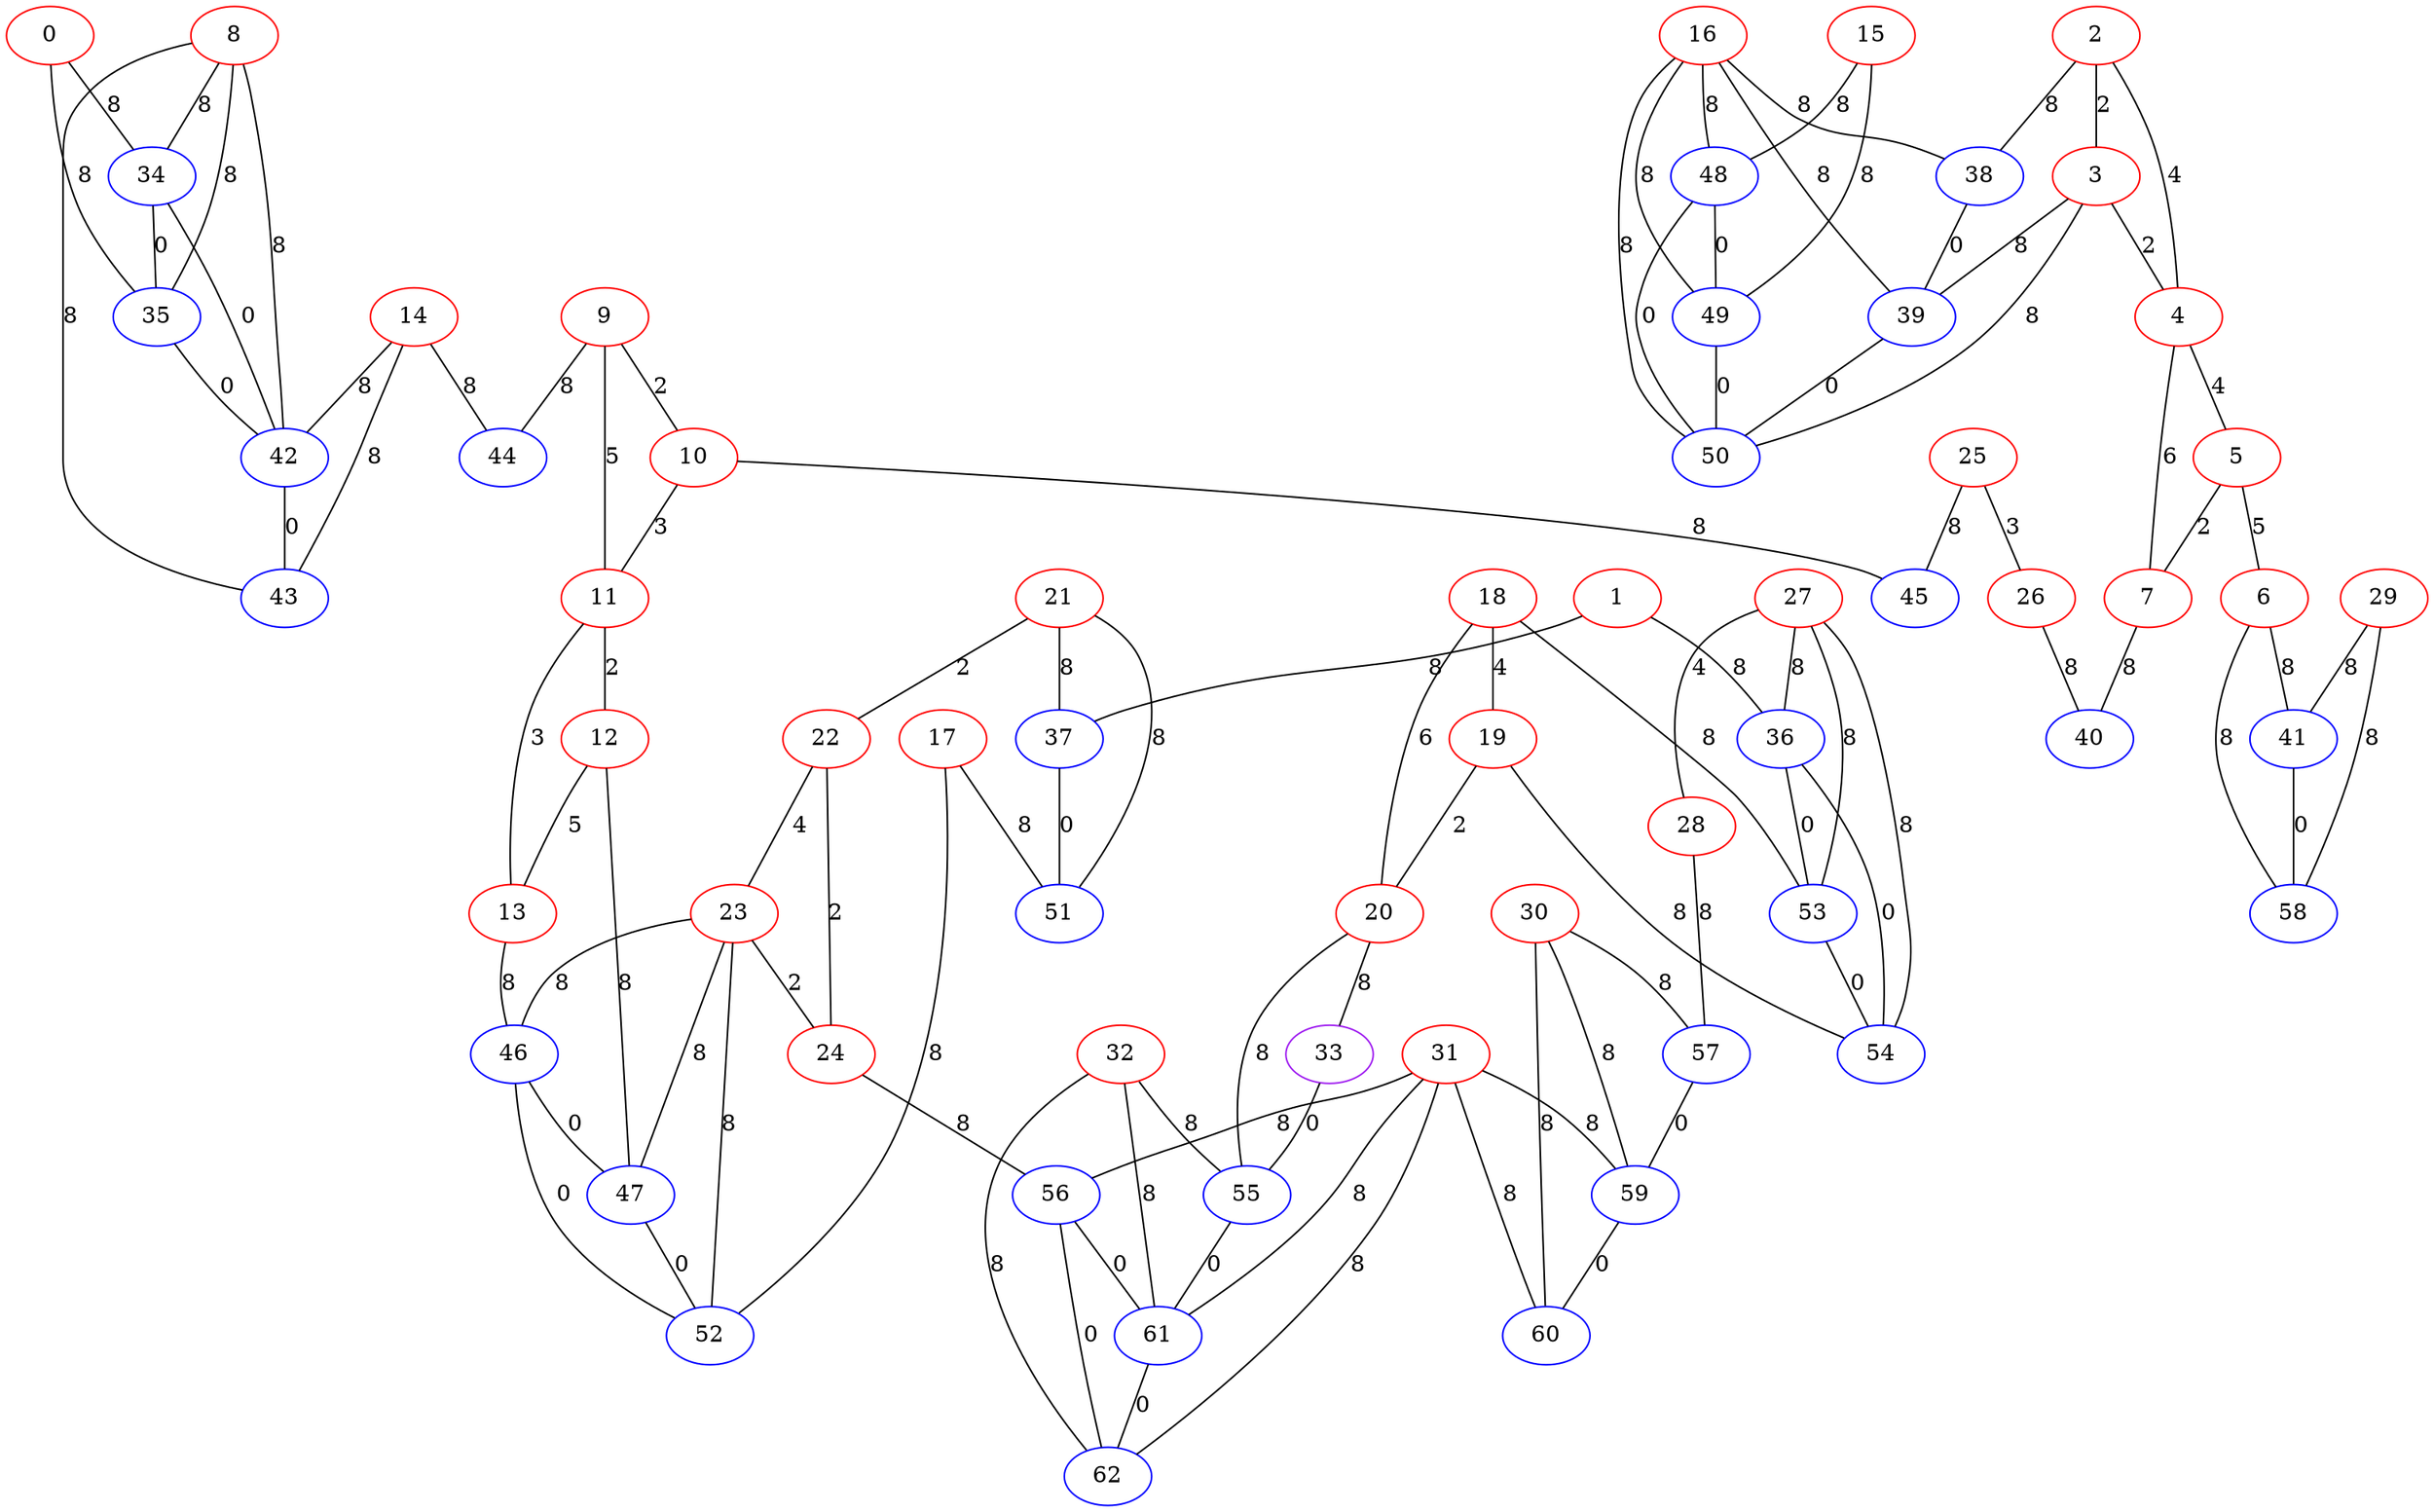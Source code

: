 graph "" {
0 [color=red, weight=1];
1 [color=red, weight=1];
2 [color=red, weight=1];
3 [color=red, weight=1];
4 [color=red, weight=1];
5 [color=red, weight=1];
6 [color=red, weight=1];
7 [color=red, weight=1];
8 [color=red, weight=1];
9 [color=red, weight=1];
10 [color=red, weight=1];
11 [color=red, weight=1];
12 [color=red, weight=1];
13 [color=red, weight=1];
14 [color=red, weight=1];
15 [color=red, weight=1];
16 [color=red, weight=1];
17 [color=red, weight=1];
18 [color=red, weight=1];
19 [color=red, weight=1];
20 [color=red, weight=1];
21 [color=red, weight=1];
22 [color=red, weight=1];
23 [color=red, weight=1];
24 [color=red, weight=1];
25 [color=red, weight=1];
26 [color=red, weight=1];
27 [color=red, weight=1];
28 [color=red, weight=1];
29 [color=red, weight=1];
30 [color=red, weight=1];
31 [color=red, weight=1];
32 [color=red, weight=1];
33 [color=purple, weight=4];
34 [color=blue, weight=3];
35 [color=blue, weight=3];
36 [color=blue, weight=3];
37 [color=blue, weight=3];
38 [color=blue, weight=3];
39 [color=blue, weight=3];
40 [color=blue, weight=3];
41 [color=blue, weight=3];
42 [color=blue, weight=3];
43 [color=blue, weight=3];
44 [color=blue, weight=3];
45 [color=blue, weight=3];
46 [color=blue, weight=3];
47 [color=blue, weight=3];
48 [color=blue, weight=3];
49 [color=blue, weight=3];
50 [color=blue, weight=3];
51 [color=blue, weight=3];
52 [color=blue, weight=3];
53 [color=blue, weight=3];
54 [color=blue, weight=3];
55 [color=blue, weight=3];
56 [color=blue, weight=3];
57 [color=blue, weight=3];
58 [color=blue, weight=3];
59 [color=blue, weight=3];
60 [color=blue, weight=3];
61 [color=blue, weight=3];
62 [color=blue, weight=3];
0 -- 34  [key=0, label=8];
0 -- 35  [key=0, label=8];
1 -- 36  [key=0, label=8];
1 -- 37  [key=0, label=8];
2 -- 3  [key=0, label=2];
2 -- 4  [key=0, label=4];
2 -- 38  [key=0, label=8];
3 -- 4  [key=0, label=2];
3 -- 50  [key=0, label=8];
3 -- 39  [key=0, label=8];
4 -- 5  [key=0, label=4];
4 -- 7  [key=0, label=6];
5 -- 6  [key=0, label=5];
5 -- 7  [key=0, label=2];
6 -- 41  [key=0, label=8];
6 -- 58  [key=0, label=8];
7 -- 40  [key=0, label=8];
8 -- 35  [key=0, label=8];
8 -- 34  [key=0, label=8];
8 -- 43  [key=0, label=8];
8 -- 42  [key=0, label=8];
9 -- 10  [key=0, label=2];
9 -- 11  [key=0, label=5];
9 -- 44  [key=0, label=8];
10 -- 11  [key=0, label=3];
10 -- 45  [key=0, label=8];
11 -- 12  [key=0, label=2];
11 -- 13  [key=0, label=3];
12 -- 13  [key=0, label=5];
12 -- 47  [key=0, label=8];
13 -- 46  [key=0, label=8];
14 -- 42  [key=0, label=8];
14 -- 43  [key=0, label=8];
14 -- 44  [key=0, label=8];
15 -- 48  [key=0, label=8];
15 -- 49  [key=0, label=8];
16 -- 48  [key=0, label=8];
16 -- 49  [key=0, label=8];
16 -- 50  [key=0, label=8];
16 -- 38  [key=0, label=8];
16 -- 39  [key=0, label=8];
17 -- 51  [key=0, label=8];
17 -- 52  [key=0, label=8];
18 -- 19  [key=0, label=4];
18 -- 20  [key=0, label=6];
18 -- 53  [key=0, label=8];
19 -- 20  [key=0, label=2];
19 -- 54  [key=0, label=8];
20 -- 33  [key=0, label=8];
20 -- 55  [key=0, label=8];
21 -- 51  [key=0, label=8];
21 -- 37  [key=0, label=8];
21 -- 22  [key=0, label=2];
22 -- 24  [key=0, label=2];
22 -- 23  [key=0, label=4];
23 -- 24  [key=0, label=2];
23 -- 52  [key=0, label=8];
23 -- 46  [key=0, label=8];
23 -- 47  [key=0, label=8];
24 -- 56  [key=0, label=8];
25 -- 26  [key=0, label=3];
25 -- 45  [key=0, label=8];
26 -- 40  [key=0, label=8];
27 -- 36  [key=0, label=8];
27 -- 28  [key=0, label=4];
27 -- 53  [key=0, label=8];
27 -- 54  [key=0, label=8];
28 -- 57  [key=0, label=8];
29 -- 41  [key=0, label=8];
29 -- 58  [key=0, label=8];
30 -- 57  [key=0, label=8];
30 -- 59  [key=0, label=8];
30 -- 60  [key=0, label=8];
31 -- 56  [key=0, label=8];
31 -- 59  [key=0, label=8];
31 -- 60  [key=0, label=8];
31 -- 61  [key=0, label=8];
31 -- 62  [key=0, label=8];
32 -- 61  [key=0, label=8];
32 -- 62  [key=0, label=8];
32 -- 55  [key=0, label=8];
33 -- 55  [key=0, label=0];
34 -- 42  [key=0, label=0];
34 -- 35  [key=0, label=0];
35 -- 42  [key=0, label=0];
36 -- 53  [key=0, label=0];
36 -- 54  [key=0, label=0];
37 -- 51  [key=0, label=0];
38 -- 39  [key=0, label=0];
39 -- 50  [key=0, label=0];
41 -- 58  [key=0, label=0];
42 -- 43  [key=0, label=0];
46 -- 52  [key=0, label=0];
46 -- 47  [key=0, label=0];
47 -- 52  [key=0, label=0];
48 -- 49  [key=0, label=0];
48 -- 50  [key=0, label=0];
49 -- 50  [key=0, label=0];
53 -- 54  [key=0, label=0];
55 -- 61  [key=0, label=0];
56 -- 61  [key=0, label=0];
56 -- 62  [key=0, label=0];
57 -- 59  [key=0, label=0];
59 -- 60  [key=0, label=0];
61 -- 62  [key=0, label=0];
}
